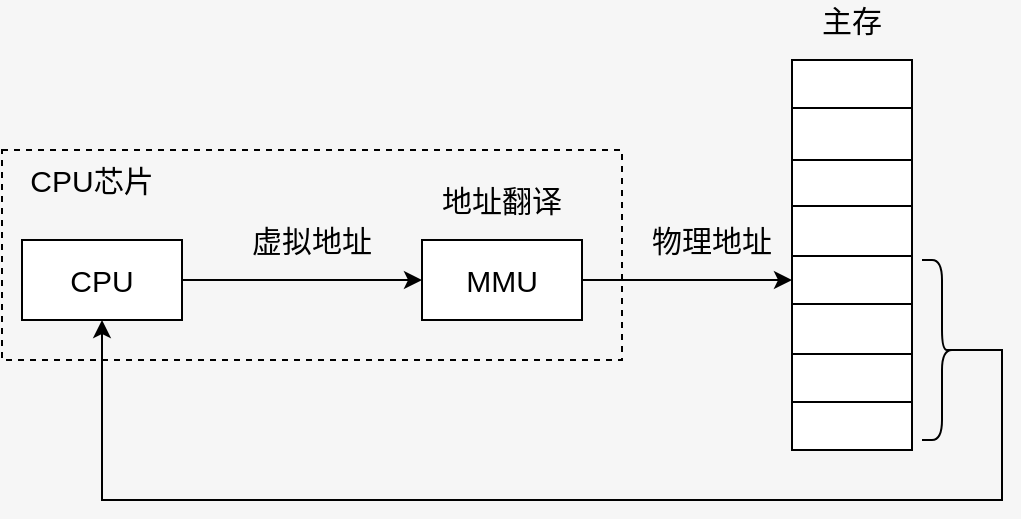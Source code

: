 <mxfile version="13.7.3" type="device"><diagram id="uBRL8Do3hd9Bw4ZTWbVS" name="第 1 页"><mxGraphModel dx="1038" dy="641" grid="1" gridSize="10" guides="1" tooltips="1" connect="1" arrows="1" fold="1" page="1" pageScale="1" pageWidth="827" pageHeight="1169" background="#F6F6F6" math="0" shadow="0"><root><mxCell id="0"/><mxCell id="1" parent="0"/><mxCell id="jq3HTaEqktyGCPyaZBkX-24" value="" style="rounded=0;whiteSpace=wrap;html=1;fontSize=15;fillColor=none;dashed=1;" vertex="1" parent="1"><mxGeometry x="110" y="155" width="310" height="105" as="geometry"/></mxCell><mxCell id="jq3HTaEqktyGCPyaZBkX-19" style="edgeStyle=orthogonalEdgeStyle;rounded=0;orthogonalLoop=1;jettySize=auto;html=1;exitX=1;exitY=0.5;exitDx=0;exitDy=0;entryX=0;entryY=0.5;entryDx=0;entryDy=0;fontSize=15;" edge="1" parent="1" source="jq3HTaEqktyGCPyaZBkX-17" target="jq3HTaEqktyGCPyaZBkX-18"><mxGeometry relative="1" as="geometry"/></mxCell><mxCell id="jq3HTaEqktyGCPyaZBkX-17" value="CPU" style="rounded=0;whiteSpace=wrap;html=1;fontSize=15;" vertex="1" parent="1"><mxGeometry x="120" y="200" width="80" height="40" as="geometry"/></mxCell><mxCell id="jq3HTaEqktyGCPyaZBkX-46" style="edgeStyle=orthogonalEdgeStyle;rounded=0;orthogonalLoop=1;jettySize=auto;html=1;exitX=1;exitY=0.5;exitDx=0;exitDy=0;entryX=0;entryY=0.5;entryDx=0;entryDy=0;fontSize=15;" edge="1" parent="1" source="jq3HTaEqktyGCPyaZBkX-18" target="jq3HTaEqktyGCPyaZBkX-36"><mxGeometry relative="1" as="geometry"/></mxCell><mxCell id="jq3HTaEqktyGCPyaZBkX-18" value="MMU" style="rounded=0;whiteSpace=wrap;html=1;fontSize=15;" vertex="1" parent="1"><mxGeometry x="320" y="200" width="80" height="40" as="geometry"/></mxCell><mxCell id="jq3HTaEqktyGCPyaZBkX-20" value="虚拟地址" style="text;html=1;strokeColor=none;fillColor=none;align=center;verticalAlign=middle;whiteSpace=wrap;rounded=0;fontSize=15;" vertex="1" parent="1"><mxGeometry x="230" y="190" width="70" height="20" as="geometry"/></mxCell><mxCell id="jq3HTaEqktyGCPyaZBkX-23" value="地址翻译" style="text;html=1;strokeColor=none;fillColor=none;align=center;verticalAlign=middle;whiteSpace=wrap;rounded=0;fontSize=15;" vertex="1" parent="1"><mxGeometry x="325" y="170" width="70" height="20" as="geometry"/></mxCell><mxCell id="jq3HTaEqktyGCPyaZBkX-26" value="CPU芯片" style="text;html=1;strokeColor=none;fillColor=none;align=center;verticalAlign=middle;whiteSpace=wrap;rounded=0;fontSize=15;" vertex="1" parent="1"><mxGeometry x="120" y="160" width="70" height="20" as="geometry"/></mxCell><mxCell id="jq3HTaEqktyGCPyaZBkX-44" value="主存" style="text;html=1;strokeColor=none;fillColor=none;align=center;verticalAlign=middle;whiteSpace=wrap;rounded=0;fontSize=15;" vertex="1" parent="1"><mxGeometry x="500" y="80" width="70" height="20" as="geometry"/></mxCell><mxCell id="jq3HTaEqktyGCPyaZBkX-27" value="" style="shape=table;html=1;whiteSpace=wrap;startSize=0;container=1;collapsible=0;childLayout=tableLayout;" vertex="1" parent="1"><mxGeometry x="505" y="110" width="60" height="195" as="geometry"/></mxCell><mxCell id="jq3HTaEqktyGCPyaZBkX-28" value="" style="shape=partialRectangle;html=1;whiteSpace=wrap;collapsible=0;dropTarget=0;pointerEvents=0;fillColor=none;top=0;left=0;bottom=0;right=0;points=[[0,0.5],[1,0.5]];portConstraint=eastwest;" vertex="1" parent="jq3HTaEqktyGCPyaZBkX-27"><mxGeometry width="60" height="24" as="geometry"/></mxCell><mxCell id="jq3HTaEqktyGCPyaZBkX-29" value="" style="shape=partialRectangle;html=1;whiteSpace=wrap;connectable=0;overflow=hidden;fillColor=none;top=0;left=0;bottom=0;right=0;" vertex="1" parent="jq3HTaEqktyGCPyaZBkX-28"><mxGeometry width="60" height="24" as="geometry"/></mxCell><mxCell id="jq3HTaEqktyGCPyaZBkX-30" value="" style="shape=partialRectangle;html=1;whiteSpace=wrap;collapsible=0;dropTarget=0;pointerEvents=0;fillColor=none;top=0;left=0;bottom=0;right=0;points=[[0,0.5],[1,0.5]];portConstraint=eastwest;" vertex="1" parent="jq3HTaEqktyGCPyaZBkX-27"><mxGeometry y="24" width="60" height="26" as="geometry"/></mxCell><mxCell id="jq3HTaEqktyGCPyaZBkX-31" value="" style="shape=partialRectangle;html=1;whiteSpace=wrap;connectable=0;overflow=hidden;fillColor=none;top=0;left=0;bottom=0;right=0;" vertex="1" parent="jq3HTaEqktyGCPyaZBkX-30"><mxGeometry width="60" height="26" as="geometry"/></mxCell><mxCell id="jq3HTaEqktyGCPyaZBkX-32" value="" style="shape=partialRectangle;html=1;whiteSpace=wrap;collapsible=0;dropTarget=0;pointerEvents=0;fillColor=none;top=0;left=0;bottom=0;right=0;points=[[0,0.5],[1,0.5]];portConstraint=eastwest;" vertex="1" parent="jq3HTaEqktyGCPyaZBkX-27"><mxGeometry y="50" width="60" height="23" as="geometry"/></mxCell><mxCell id="jq3HTaEqktyGCPyaZBkX-33" value="" style="shape=partialRectangle;html=1;whiteSpace=wrap;connectable=0;overflow=hidden;fillColor=none;top=0;left=0;bottom=0;right=0;" vertex="1" parent="jq3HTaEqktyGCPyaZBkX-32"><mxGeometry width="60" height="23" as="geometry"/></mxCell><mxCell id="jq3HTaEqktyGCPyaZBkX-34" value="" style="shape=partialRectangle;html=1;whiteSpace=wrap;collapsible=0;dropTarget=0;pointerEvents=0;fillColor=none;top=0;left=0;bottom=0;right=0;points=[[0,0.5],[1,0.5]];portConstraint=eastwest;" vertex="1" parent="jq3HTaEqktyGCPyaZBkX-27"><mxGeometry y="73" width="60" height="25" as="geometry"/></mxCell><mxCell id="jq3HTaEqktyGCPyaZBkX-35" value="" style="shape=partialRectangle;html=1;whiteSpace=wrap;connectable=0;overflow=hidden;fillColor=none;top=0;left=0;bottom=0;right=0;" vertex="1" parent="jq3HTaEqktyGCPyaZBkX-34"><mxGeometry width="60" height="25" as="geometry"/></mxCell><mxCell id="jq3HTaEqktyGCPyaZBkX-36" value="" style="shape=partialRectangle;html=1;whiteSpace=wrap;collapsible=0;dropTarget=0;pointerEvents=0;fillColor=none;top=0;left=0;bottom=0;right=0;points=[[0,0.5],[1,0.5]];portConstraint=eastwest;" vertex="1" parent="jq3HTaEqktyGCPyaZBkX-27"><mxGeometry y="98" width="60" height="24" as="geometry"/></mxCell><mxCell id="jq3HTaEqktyGCPyaZBkX-37" value="" style="shape=partialRectangle;html=1;whiteSpace=wrap;connectable=0;overflow=hidden;fillColor=none;top=0;left=0;bottom=0;right=0;" vertex="1" parent="jq3HTaEqktyGCPyaZBkX-36"><mxGeometry width="60" height="24" as="geometry"/></mxCell><mxCell id="jq3HTaEqktyGCPyaZBkX-38" value="" style="shape=partialRectangle;html=1;whiteSpace=wrap;collapsible=0;dropTarget=0;pointerEvents=0;fillColor=none;top=0;left=0;bottom=0;right=0;points=[[0,0.5],[1,0.5]];portConstraint=eastwest;" vertex="1" parent="jq3HTaEqktyGCPyaZBkX-27"><mxGeometry y="122" width="60" height="25" as="geometry"/></mxCell><mxCell id="jq3HTaEqktyGCPyaZBkX-39" value="" style="shape=partialRectangle;html=1;whiteSpace=wrap;connectable=0;overflow=hidden;fillColor=none;top=0;left=0;bottom=0;right=0;" vertex="1" parent="jq3HTaEqktyGCPyaZBkX-38"><mxGeometry width="60" height="25" as="geometry"/></mxCell><mxCell id="jq3HTaEqktyGCPyaZBkX-40" value="" style="shape=partialRectangle;html=1;whiteSpace=wrap;collapsible=0;dropTarget=0;pointerEvents=0;fillColor=none;top=0;left=0;bottom=0;right=0;points=[[0,0.5],[1,0.5]];portConstraint=eastwest;" vertex="1" parent="jq3HTaEqktyGCPyaZBkX-27"><mxGeometry y="147" width="60" height="24" as="geometry"/></mxCell><mxCell id="jq3HTaEqktyGCPyaZBkX-41" value="" style="shape=partialRectangle;html=1;whiteSpace=wrap;connectable=0;overflow=hidden;fillColor=none;top=0;left=0;bottom=0;right=0;" vertex="1" parent="jq3HTaEqktyGCPyaZBkX-40"><mxGeometry width="60" height="24" as="geometry"/></mxCell><mxCell id="jq3HTaEqktyGCPyaZBkX-42" value="" style="shape=partialRectangle;html=1;whiteSpace=wrap;collapsible=0;dropTarget=0;pointerEvents=0;fillColor=none;top=0;left=0;bottom=0;right=0;points=[[0,0.5],[1,0.5]];portConstraint=eastwest;" vertex="1" parent="jq3HTaEqktyGCPyaZBkX-27"><mxGeometry y="171" width="60" height="24" as="geometry"/></mxCell><mxCell id="jq3HTaEqktyGCPyaZBkX-43" value="" style="shape=partialRectangle;html=1;whiteSpace=wrap;connectable=0;overflow=hidden;fillColor=none;top=0;left=0;bottom=0;right=0;" vertex="1" parent="jq3HTaEqktyGCPyaZBkX-42"><mxGeometry width="60" height="24" as="geometry"/></mxCell><mxCell id="jq3HTaEqktyGCPyaZBkX-47" value="物理地址" style="text;html=1;strokeColor=none;fillColor=none;align=center;verticalAlign=middle;whiteSpace=wrap;rounded=0;fontSize=15;" vertex="1" parent="1"><mxGeometry x="430" y="190" width="70" height="20" as="geometry"/></mxCell><mxCell id="jq3HTaEqktyGCPyaZBkX-50" style="edgeStyle=orthogonalEdgeStyle;rounded=0;orthogonalLoop=1;jettySize=auto;html=1;exitX=0.1;exitY=0.5;exitDx=0;exitDy=0;exitPerimeter=0;entryX=0.5;entryY=1;entryDx=0;entryDy=0;fontSize=15;" edge="1" parent="1" source="jq3HTaEqktyGCPyaZBkX-49" target="jq3HTaEqktyGCPyaZBkX-17"><mxGeometry relative="1" as="geometry"><Array as="points"><mxPoint x="610" y="255"/><mxPoint x="610" y="330"/><mxPoint x="160" y="330"/></Array></mxGeometry></mxCell><mxCell id="jq3HTaEqktyGCPyaZBkX-49" value="" style="shape=curlyBracket;whiteSpace=wrap;html=1;rounded=1;strokeColor=#000000;fillColor=none;fontSize=15;rotation=-180;" vertex="1" parent="1"><mxGeometry x="570" y="210" width="20" height="90" as="geometry"/></mxCell></root></mxGraphModel></diagram></mxfile>